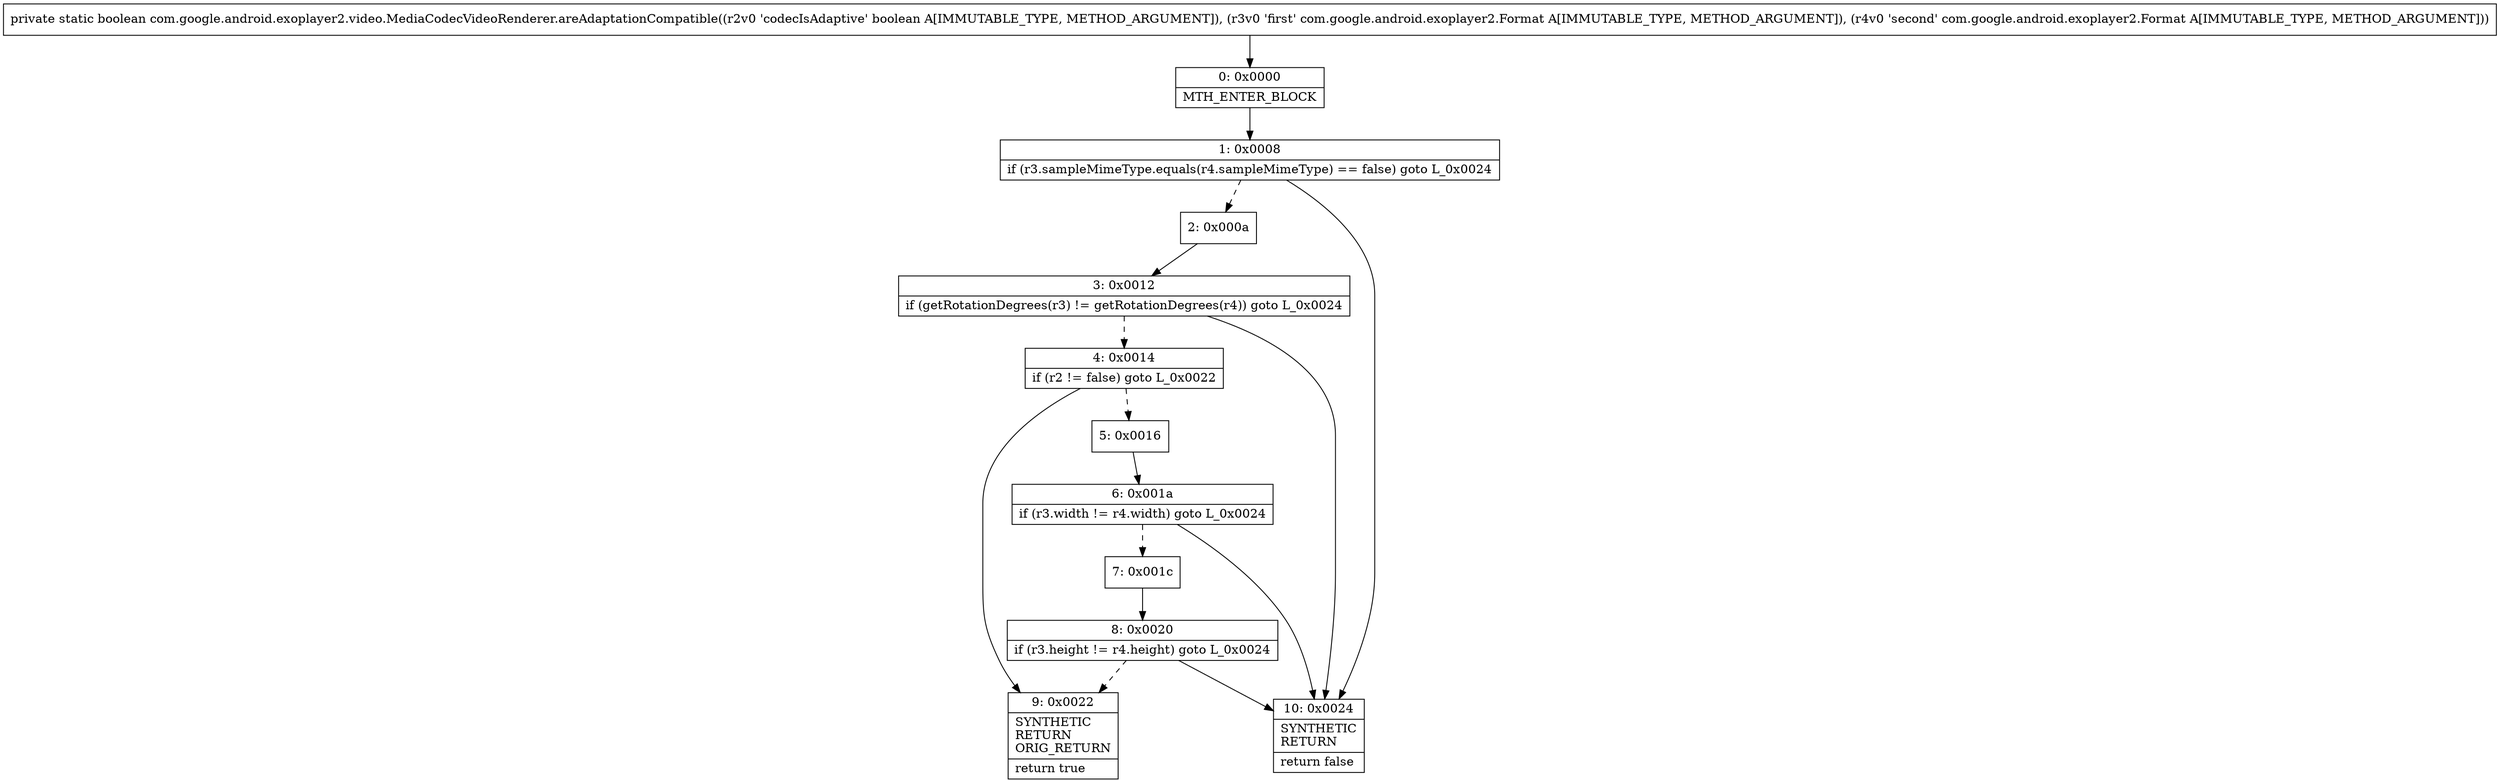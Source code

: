 digraph "CFG forcom.google.android.exoplayer2.video.MediaCodecVideoRenderer.areAdaptationCompatible(ZLcom\/google\/android\/exoplayer2\/Format;Lcom\/google\/android\/exoplayer2\/Format;)Z" {
Node_0 [shape=record,label="{0\:\ 0x0000|MTH_ENTER_BLOCK\l}"];
Node_1 [shape=record,label="{1\:\ 0x0008|if (r3.sampleMimeType.equals(r4.sampleMimeType) == false) goto L_0x0024\l}"];
Node_2 [shape=record,label="{2\:\ 0x000a}"];
Node_3 [shape=record,label="{3\:\ 0x0012|if (getRotationDegrees(r3) != getRotationDegrees(r4)) goto L_0x0024\l}"];
Node_4 [shape=record,label="{4\:\ 0x0014|if (r2 != false) goto L_0x0022\l}"];
Node_5 [shape=record,label="{5\:\ 0x0016}"];
Node_6 [shape=record,label="{6\:\ 0x001a|if (r3.width != r4.width) goto L_0x0024\l}"];
Node_7 [shape=record,label="{7\:\ 0x001c}"];
Node_8 [shape=record,label="{8\:\ 0x0020|if (r3.height != r4.height) goto L_0x0024\l}"];
Node_9 [shape=record,label="{9\:\ 0x0022|SYNTHETIC\lRETURN\lORIG_RETURN\l|return true\l}"];
Node_10 [shape=record,label="{10\:\ 0x0024|SYNTHETIC\lRETURN\l|return false\l}"];
MethodNode[shape=record,label="{private static boolean com.google.android.exoplayer2.video.MediaCodecVideoRenderer.areAdaptationCompatible((r2v0 'codecIsAdaptive' boolean A[IMMUTABLE_TYPE, METHOD_ARGUMENT]), (r3v0 'first' com.google.android.exoplayer2.Format A[IMMUTABLE_TYPE, METHOD_ARGUMENT]), (r4v0 'second' com.google.android.exoplayer2.Format A[IMMUTABLE_TYPE, METHOD_ARGUMENT])) }"];
MethodNode -> Node_0;
Node_0 -> Node_1;
Node_1 -> Node_2[style=dashed];
Node_1 -> Node_10;
Node_2 -> Node_3;
Node_3 -> Node_4[style=dashed];
Node_3 -> Node_10;
Node_4 -> Node_5[style=dashed];
Node_4 -> Node_9;
Node_5 -> Node_6;
Node_6 -> Node_7[style=dashed];
Node_6 -> Node_10;
Node_7 -> Node_8;
Node_8 -> Node_9[style=dashed];
Node_8 -> Node_10;
}

